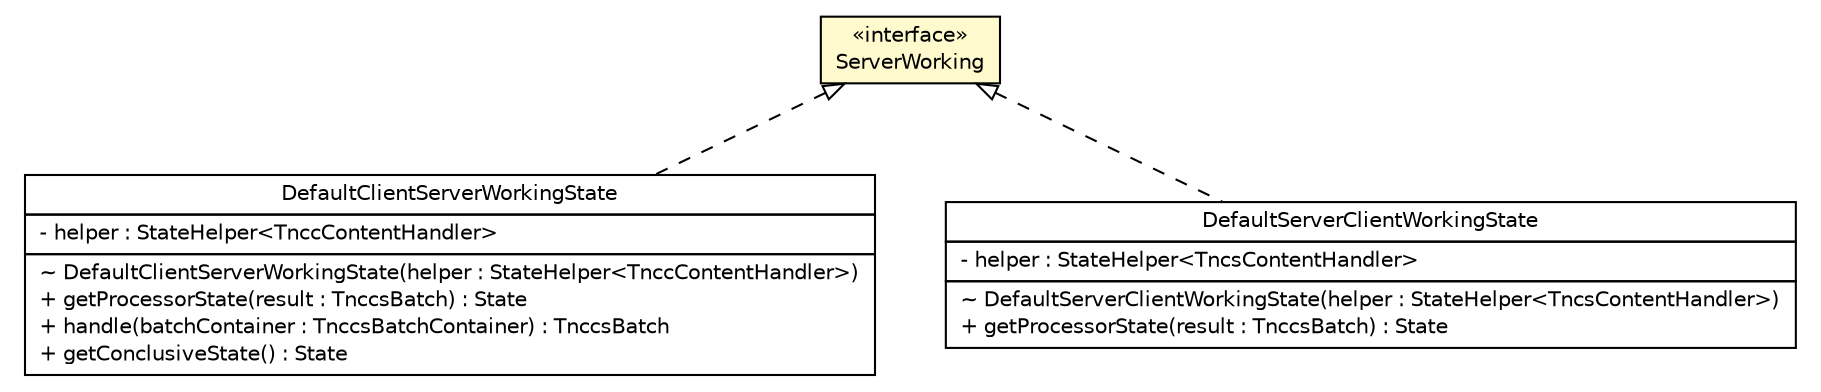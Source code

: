 #!/usr/local/bin/dot
#
# Class diagram 
# Generated by UMLGraph version R5_6 (http://www.umlgraph.org/)
#

digraph G {
	edge [fontname="Helvetica",fontsize=10,labelfontname="Helvetica",labelfontsize=10];
	node [fontname="Helvetica",fontsize=10,shape=plaintext];
	nodesep=0.25;
	ranksep=0.5;
	// de.hsbremen.tc.tnc.tnccs.session.statemachine.ServerWorking
	c26489 [label=<<table title="de.hsbremen.tc.tnc.tnccs.session.statemachine.ServerWorking" border="0" cellborder="1" cellspacing="0" cellpadding="2" port="p" bgcolor="lemonChiffon" href="./ServerWorking.html">
		<tr><td><table border="0" cellspacing="0" cellpadding="1">
<tr><td align="center" balign="center"> &#171;interface&#187; </td></tr>
<tr><td align="center" balign="center"> ServerWorking </td></tr>
		</table></td></tr>
		</table>>, URL="./ServerWorking.html", fontname="Helvetica", fontcolor="black", fontsize=10.0];
	// de.hsbremen.tc.tnc.tnccs.session.statemachine.simple.DefaultClientServerWorkingState
	c26503 [label=<<table title="de.hsbremen.tc.tnc.tnccs.session.statemachine.simple.DefaultClientServerWorkingState" border="0" cellborder="1" cellspacing="0" cellpadding="2" port="p" href="./simple/DefaultClientServerWorkingState.html">
		<tr><td><table border="0" cellspacing="0" cellpadding="1">
<tr><td align="center" balign="center"> DefaultClientServerWorkingState </td></tr>
		</table></td></tr>
		<tr><td><table border="0" cellspacing="0" cellpadding="1">
<tr><td align="left" balign="left"> - helper : StateHelper&lt;TnccContentHandler&gt; </td></tr>
		</table></td></tr>
		<tr><td><table border="0" cellspacing="0" cellpadding="1">
<tr><td align="left" balign="left"> ~ DefaultClientServerWorkingState(helper : StateHelper&lt;TnccContentHandler&gt;) </td></tr>
<tr><td align="left" balign="left"> + getProcessorState(result : TnccsBatch) : State </td></tr>
<tr><td align="left" balign="left"> + handle(batchContainer : TnccsBatchContainer) : TnccsBatch </td></tr>
<tr><td align="left" balign="left"> + getConclusiveState() : State </td></tr>
		</table></td></tr>
		</table>>, URL="./simple/DefaultClientServerWorkingState.html", fontname="Helvetica", fontcolor="black", fontsize=10.0];
	// de.hsbremen.tc.tnc.tnccs.session.statemachine.simple.DefaultServerClientWorkingState
	c26505 [label=<<table title="de.hsbremen.tc.tnc.tnccs.session.statemachine.simple.DefaultServerClientWorkingState" border="0" cellborder="1" cellspacing="0" cellpadding="2" port="p" href="./simple/DefaultServerClientWorkingState.html">
		<tr><td><table border="0" cellspacing="0" cellpadding="1">
<tr><td align="center" balign="center"> DefaultServerClientWorkingState </td></tr>
		</table></td></tr>
		<tr><td><table border="0" cellspacing="0" cellpadding="1">
<tr><td align="left" balign="left"> - helper : StateHelper&lt;TncsContentHandler&gt; </td></tr>
		</table></td></tr>
		<tr><td><table border="0" cellspacing="0" cellpadding="1">
<tr><td align="left" balign="left"> ~ DefaultServerClientWorkingState(helper : StateHelper&lt;TncsContentHandler&gt;) </td></tr>
<tr><td align="left" balign="left"> + getProcessorState(result : TnccsBatch) : State </td></tr>
		</table></td></tr>
		</table>>, URL="./simple/DefaultServerClientWorkingState.html", fontname="Helvetica", fontcolor="black", fontsize=10.0];
	//de.hsbremen.tc.tnc.tnccs.session.statemachine.simple.DefaultClientServerWorkingState implements de.hsbremen.tc.tnc.tnccs.session.statemachine.ServerWorking
	c26489:p -> c26503:p [dir=back,arrowtail=empty,style=dashed];
	//de.hsbremen.tc.tnc.tnccs.session.statemachine.simple.DefaultServerClientWorkingState implements de.hsbremen.tc.tnc.tnccs.session.statemachine.ServerWorking
	c26489:p -> c26505:p [dir=back,arrowtail=empty,style=dashed];
}

